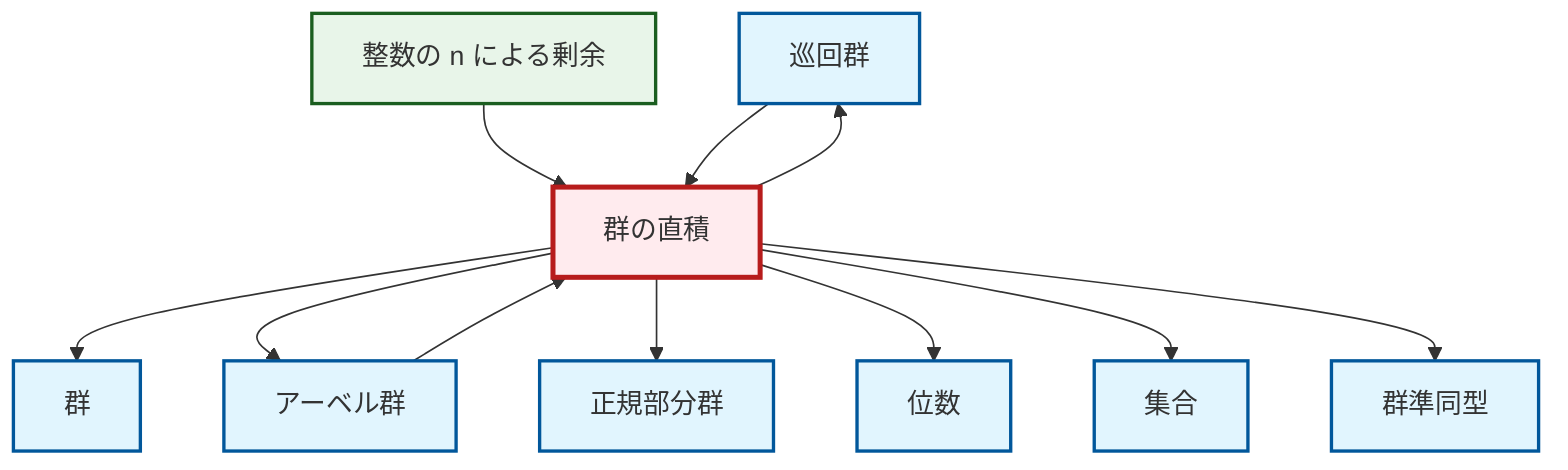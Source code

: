 graph TD
    classDef definition fill:#e1f5fe,stroke:#01579b,stroke-width:2px
    classDef theorem fill:#f3e5f5,stroke:#4a148c,stroke-width:2px
    classDef axiom fill:#fff3e0,stroke:#e65100,stroke-width:2px
    classDef example fill:#e8f5e9,stroke:#1b5e20,stroke-width:2px
    classDef current fill:#ffebee,stroke:#b71c1c,stroke-width:3px
    def-homomorphism["群準同型"]:::definition
    def-set["集合"]:::definition
    def-cyclic-group["巡回群"]:::definition
    def-group["群"]:::definition
    def-direct-product["群の直積"]:::definition
    ex-quotient-integers-mod-n["整数の n による剰余"]:::example
    def-normal-subgroup["正規部分群"]:::definition
    def-order["位数"]:::definition
    def-abelian-group["アーベル群"]:::definition
    def-direct-product --> def-group
    ex-quotient-integers-mod-n --> def-direct-product
    def-direct-product --> def-abelian-group
    def-direct-product --> def-normal-subgroup
    def-direct-product --> def-cyclic-group
    def-direct-product --> def-order
    def-direct-product --> def-set
    def-direct-product --> def-homomorphism
    def-abelian-group --> def-direct-product
    def-cyclic-group --> def-direct-product
    class def-direct-product current